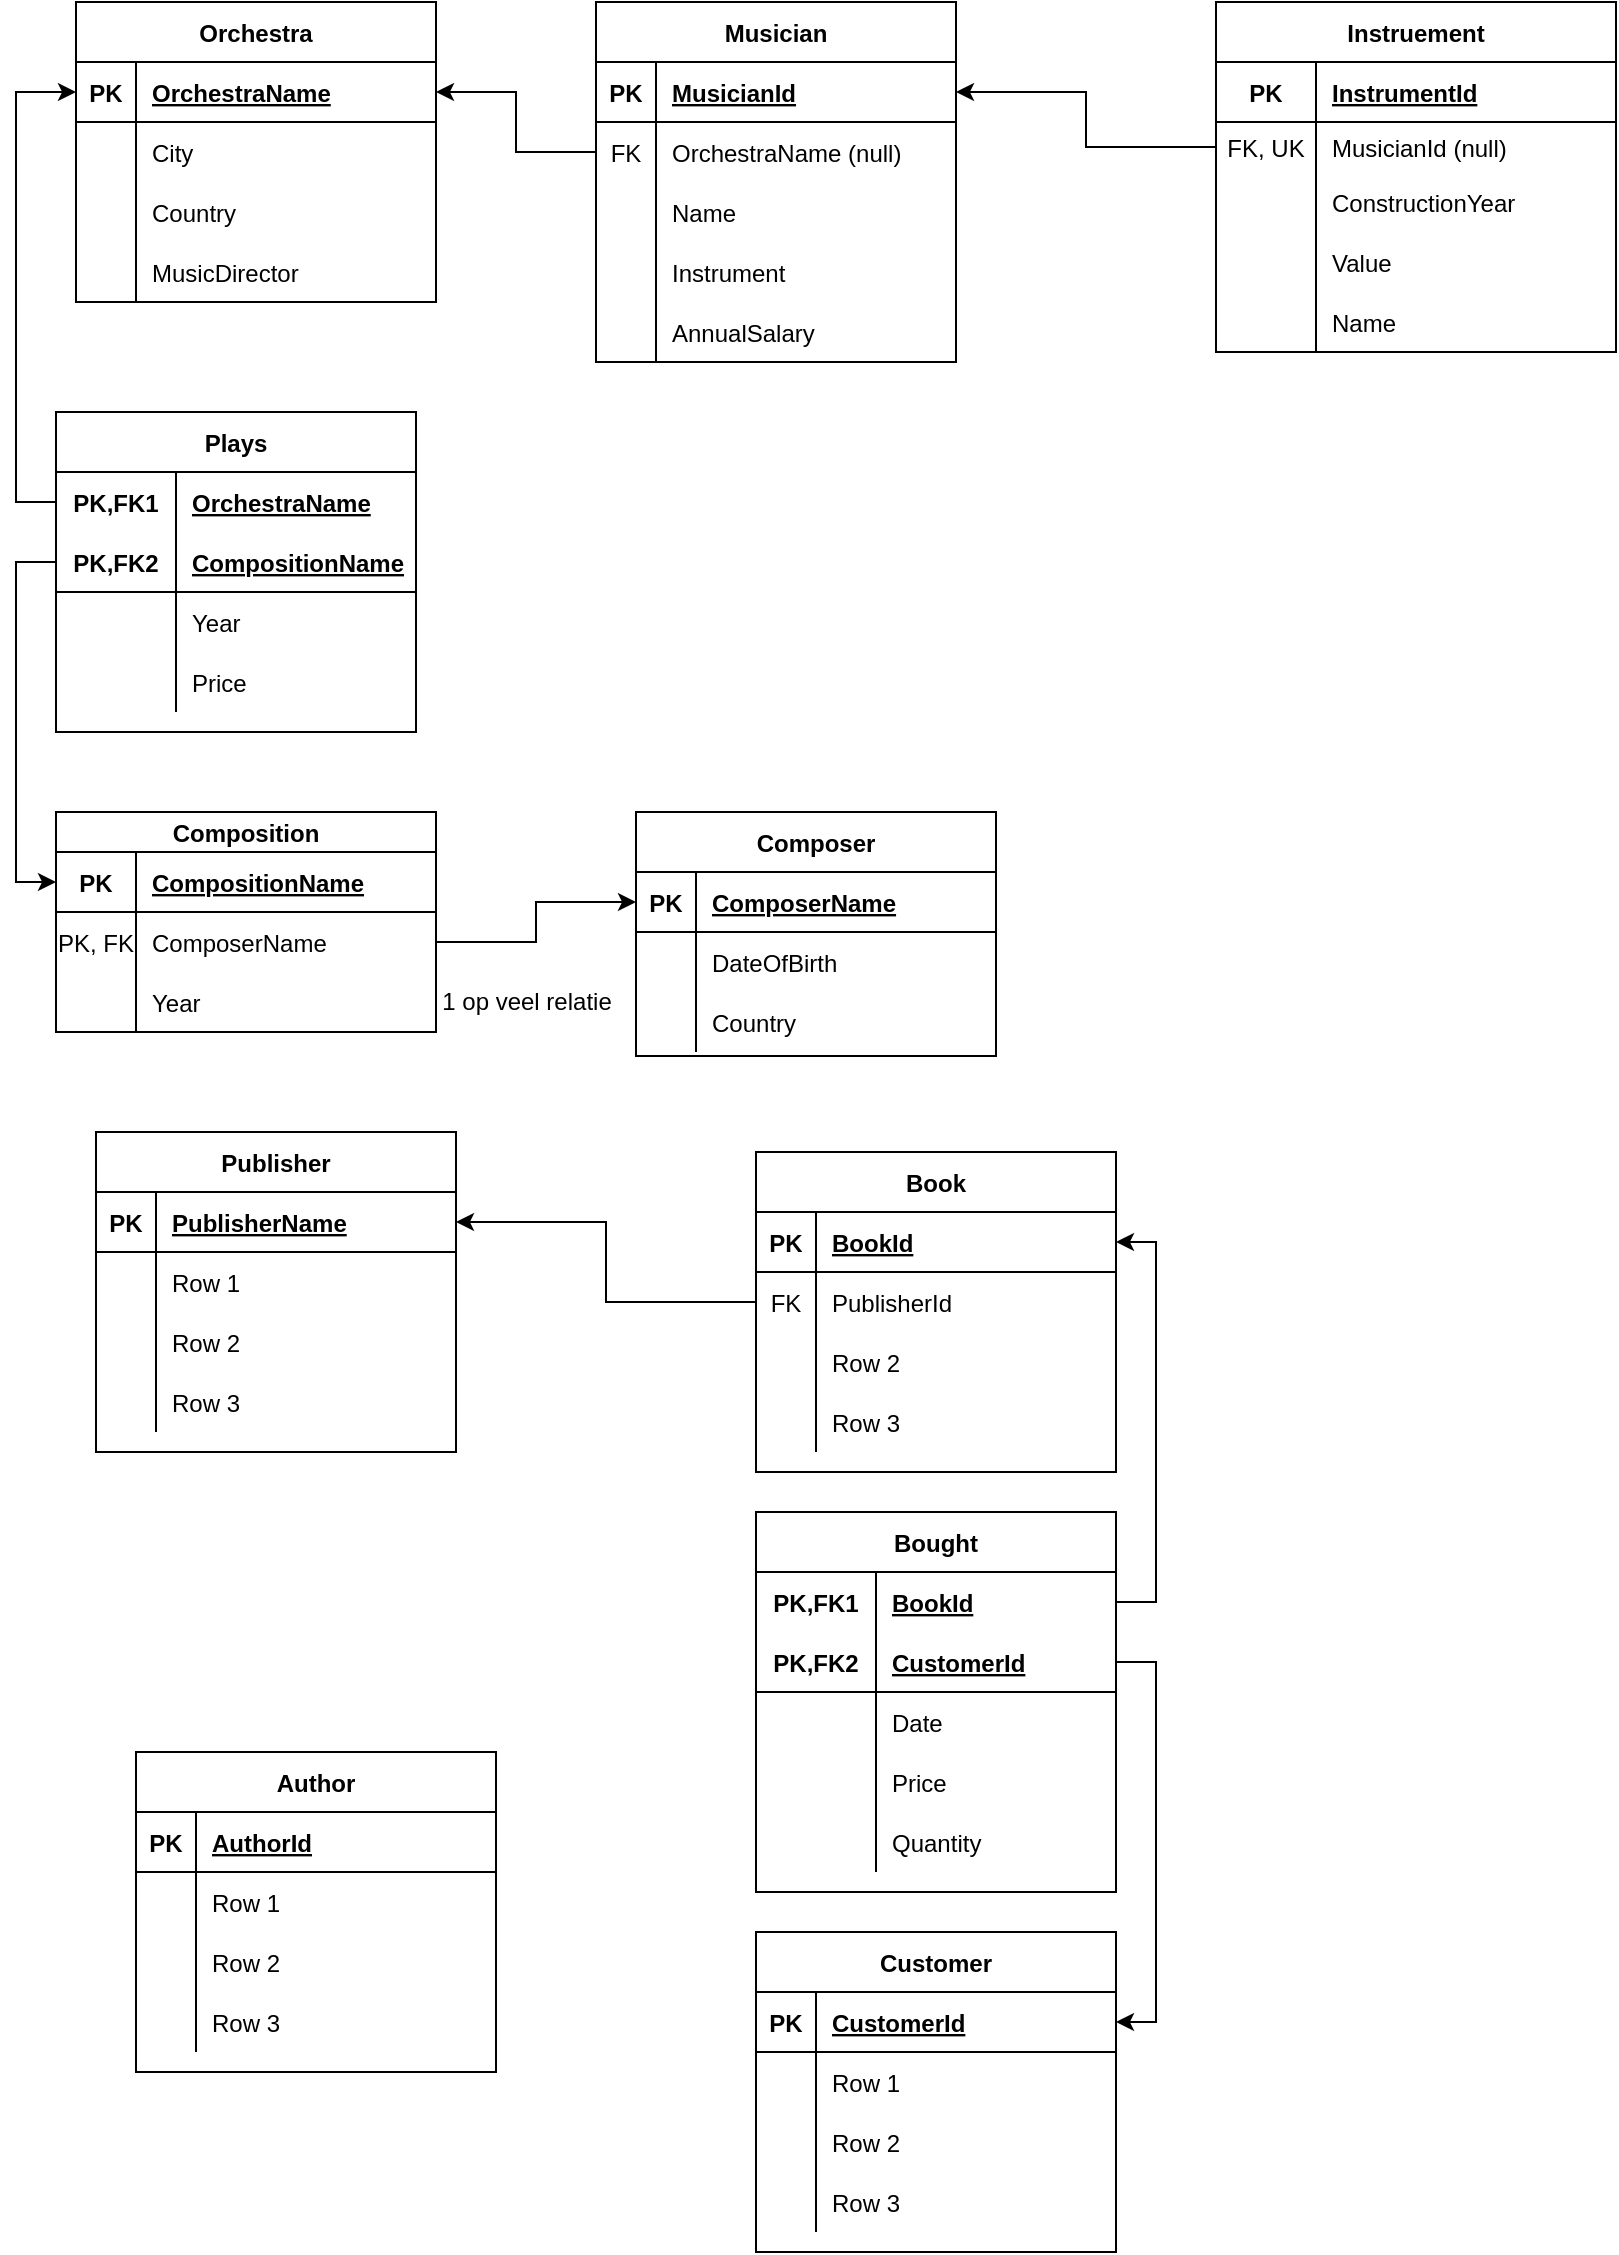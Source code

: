 <mxfile version="20.2.3" type="device"><diagram id="hC_lebH7gEXtdo_lvdwh" name="Page-1"><mxGraphModel dx="867" dy="893" grid="1" gridSize="10" guides="1" tooltips="1" connect="1" arrows="1" fold="1" page="1" pageScale="1" pageWidth="827" pageHeight="1169" background="none" math="0" shadow="0"><root><mxCell id="0"/><mxCell id="1" parent="0"/><mxCell id="EIYmD-vpChbP7nXb-Z_x-1" value="Musician" style="shape=table;startSize=30;container=1;collapsible=1;childLayout=tableLayout;fixedRows=1;rowLines=0;fontStyle=1;align=center;resizeLast=1;" vertex="1" parent="1"><mxGeometry x="440" y="145" width="180" height="180" as="geometry"/></mxCell><mxCell id="EIYmD-vpChbP7nXb-Z_x-2" value="" style="shape=tableRow;horizontal=0;startSize=0;swimlaneHead=0;swimlaneBody=0;fillColor=none;collapsible=0;dropTarget=0;points=[[0,0.5],[1,0.5]];portConstraint=eastwest;top=0;left=0;right=0;bottom=1;" vertex="1" parent="EIYmD-vpChbP7nXb-Z_x-1"><mxGeometry y="30" width="180" height="30" as="geometry"/></mxCell><mxCell id="EIYmD-vpChbP7nXb-Z_x-3" value="PK" style="shape=partialRectangle;connectable=0;fillColor=none;top=0;left=0;bottom=0;right=0;fontStyle=1;overflow=hidden;" vertex="1" parent="EIYmD-vpChbP7nXb-Z_x-2"><mxGeometry width="30" height="30" as="geometry"><mxRectangle width="30" height="30" as="alternateBounds"/></mxGeometry></mxCell><mxCell id="EIYmD-vpChbP7nXb-Z_x-4" value="MusicianId" style="shape=partialRectangle;connectable=0;fillColor=none;top=0;left=0;bottom=0;right=0;align=left;spacingLeft=6;fontStyle=5;overflow=hidden;" vertex="1" parent="EIYmD-vpChbP7nXb-Z_x-2"><mxGeometry x="30" width="150" height="30" as="geometry"><mxRectangle width="150" height="30" as="alternateBounds"/></mxGeometry></mxCell><mxCell id="EIYmD-vpChbP7nXb-Z_x-79" style="shape=tableRow;horizontal=0;startSize=0;swimlaneHead=0;swimlaneBody=0;fillColor=none;collapsible=0;dropTarget=0;points=[[0,0.5],[1,0.5]];portConstraint=eastwest;top=0;left=0;right=0;bottom=0;" vertex="1" parent="EIYmD-vpChbP7nXb-Z_x-1"><mxGeometry y="60" width="180" height="30" as="geometry"/></mxCell><mxCell id="EIYmD-vpChbP7nXb-Z_x-80" value="FK" style="shape=partialRectangle;connectable=0;fillColor=none;top=0;left=0;bottom=0;right=0;editable=1;overflow=hidden;" vertex="1" parent="EIYmD-vpChbP7nXb-Z_x-79"><mxGeometry width="30" height="30" as="geometry"><mxRectangle width="30" height="30" as="alternateBounds"/></mxGeometry></mxCell><mxCell id="EIYmD-vpChbP7nXb-Z_x-81" value="OrchestraName (null)" style="shape=partialRectangle;connectable=0;fillColor=none;top=0;left=0;bottom=0;right=0;align=left;spacingLeft=6;overflow=hidden;" vertex="1" parent="EIYmD-vpChbP7nXb-Z_x-79"><mxGeometry x="30" width="150" height="30" as="geometry"><mxRectangle width="150" height="30" as="alternateBounds"/></mxGeometry></mxCell><mxCell id="EIYmD-vpChbP7nXb-Z_x-5" value="" style="shape=tableRow;horizontal=0;startSize=0;swimlaneHead=0;swimlaneBody=0;fillColor=none;collapsible=0;dropTarget=0;points=[[0,0.5],[1,0.5]];portConstraint=eastwest;top=0;left=0;right=0;bottom=0;" vertex="1" parent="EIYmD-vpChbP7nXb-Z_x-1"><mxGeometry y="90" width="180" height="30" as="geometry"/></mxCell><mxCell id="EIYmD-vpChbP7nXb-Z_x-6" value="" style="shape=partialRectangle;connectable=0;fillColor=none;top=0;left=0;bottom=0;right=0;editable=1;overflow=hidden;" vertex="1" parent="EIYmD-vpChbP7nXb-Z_x-5"><mxGeometry width="30" height="30" as="geometry"><mxRectangle width="30" height="30" as="alternateBounds"/></mxGeometry></mxCell><mxCell id="EIYmD-vpChbP7nXb-Z_x-7" value="Name" style="shape=partialRectangle;connectable=0;fillColor=none;top=0;left=0;bottom=0;right=0;align=left;spacingLeft=6;overflow=hidden;" vertex="1" parent="EIYmD-vpChbP7nXb-Z_x-5"><mxGeometry x="30" width="150" height="30" as="geometry"><mxRectangle width="150" height="30" as="alternateBounds"/></mxGeometry></mxCell><mxCell id="EIYmD-vpChbP7nXb-Z_x-8" value="" style="shape=tableRow;horizontal=0;startSize=0;swimlaneHead=0;swimlaneBody=0;fillColor=none;collapsible=0;dropTarget=0;points=[[0,0.5],[1,0.5]];portConstraint=eastwest;top=0;left=0;right=0;bottom=0;" vertex="1" parent="EIYmD-vpChbP7nXb-Z_x-1"><mxGeometry y="120" width="180" height="30" as="geometry"/></mxCell><mxCell id="EIYmD-vpChbP7nXb-Z_x-9" value="" style="shape=partialRectangle;connectable=0;fillColor=none;top=0;left=0;bottom=0;right=0;editable=1;overflow=hidden;" vertex="1" parent="EIYmD-vpChbP7nXb-Z_x-8"><mxGeometry width="30" height="30" as="geometry"><mxRectangle width="30" height="30" as="alternateBounds"/></mxGeometry></mxCell><mxCell id="EIYmD-vpChbP7nXb-Z_x-10" value="Instrument" style="shape=partialRectangle;connectable=0;fillColor=none;top=0;left=0;bottom=0;right=0;align=left;spacingLeft=6;overflow=hidden;" vertex="1" parent="EIYmD-vpChbP7nXb-Z_x-8"><mxGeometry x="30" width="150" height="30" as="geometry"><mxRectangle width="150" height="30" as="alternateBounds"/></mxGeometry></mxCell><mxCell id="EIYmD-vpChbP7nXb-Z_x-11" value="" style="shape=tableRow;horizontal=0;startSize=0;swimlaneHead=0;swimlaneBody=0;fillColor=none;collapsible=0;dropTarget=0;points=[[0,0.5],[1,0.5]];portConstraint=eastwest;top=0;left=0;right=0;bottom=0;" vertex="1" parent="EIYmD-vpChbP7nXb-Z_x-1"><mxGeometry y="150" width="180" height="30" as="geometry"/></mxCell><mxCell id="EIYmD-vpChbP7nXb-Z_x-12" value="" style="shape=partialRectangle;connectable=0;fillColor=none;top=0;left=0;bottom=0;right=0;editable=1;overflow=hidden;" vertex="1" parent="EIYmD-vpChbP7nXb-Z_x-11"><mxGeometry width="30" height="30" as="geometry"><mxRectangle width="30" height="30" as="alternateBounds"/></mxGeometry></mxCell><mxCell id="EIYmD-vpChbP7nXb-Z_x-13" value="AnnualSalary" style="shape=partialRectangle;connectable=0;fillColor=none;top=0;left=0;bottom=0;right=0;align=left;spacingLeft=6;overflow=hidden;" vertex="1" parent="EIYmD-vpChbP7nXb-Z_x-11"><mxGeometry x="30" width="150" height="30" as="geometry"><mxRectangle width="150" height="30" as="alternateBounds"/></mxGeometry></mxCell><mxCell id="EIYmD-vpChbP7nXb-Z_x-27" value="Orchestra" style="shape=table;startSize=30;container=1;collapsible=1;childLayout=tableLayout;fixedRows=1;rowLines=0;fontStyle=1;align=center;resizeLast=1;" vertex="1" parent="1"><mxGeometry x="180" y="145" width="180" height="150" as="geometry"/></mxCell><mxCell id="EIYmD-vpChbP7nXb-Z_x-28" value="" style="shape=tableRow;horizontal=0;startSize=0;swimlaneHead=0;swimlaneBody=0;fillColor=none;collapsible=0;dropTarget=0;points=[[0,0.5],[1,0.5]];portConstraint=eastwest;top=0;left=0;right=0;bottom=1;" vertex="1" parent="EIYmD-vpChbP7nXb-Z_x-27"><mxGeometry y="30" width="180" height="30" as="geometry"/></mxCell><mxCell id="EIYmD-vpChbP7nXb-Z_x-29" value="PK" style="shape=partialRectangle;connectable=0;fillColor=none;top=0;left=0;bottom=0;right=0;fontStyle=1;overflow=hidden;" vertex="1" parent="EIYmD-vpChbP7nXb-Z_x-28"><mxGeometry width="30" height="30" as="geometry"><mxRectangle width="30" height="30" as="alternateBounds"/></mxGeometry></mxCell><mxCell id="EIYmD-vpChbP7nXb-Z_x-30" value="OrchestraName" style="shape=partialRectangle;connectable=0;fillColor=none;top=0;left=0;bottom=0;right=0;align=left;spacingLeft=6;fontStyle=5;overflow=hidden;" vertex="1" parent="EIYmD-vpChbP7nXb-Z_x-28"><mxGeometry x="30" width="150" height="30" as="geometry"><mxRectangle width="150" height="30" as="alternateBounds"/></mxGeometry></mxCell><mxCell id="EIYmD-vpChbP7nXb-Z_x-31" value="" style="shape=tableRow;horizontal=0;startSize=0;swimlaneHead=0;swimlaneBody=0;fillColor=none;collapsible=0;dropTarget=0;points=[[0,0.5],[1,0.5]];portConstraint=eastwest;top=0;left=0;right=0;bottom=0;" vertex="1" parent="EIYmD-vpChbP7nXb-Z_x-27"><mxGeometry y="60" width="180" height="30" as="geometry"/></mxCell><mxCell id="EIYmD-vpChbP7nXb-Z_x-32" value="" style="shape=partialRectangle;connectable=0;fillColor=none;top=0;left=0;bottom=0;right=0;editable=1;overflow=hidden;" vertex="1" parent="EIYmD-vpChbP7nXb-Z_x-31"><mxGeometry width="30" height="30" as="geometry"><mxRectangle width="30" height="30" as="alternateBounds"/></mxGeometry></mxCell><mxCell id="EIYmD-vpChbP7nXb-Z_x-33" value="City" style="shape=partialRectangle;connectable=0;fillColor=none;top=0;left=0;bottom=0;right=0;align=left;spacingLeft=6;overflow=hidden;" vertex="1" parent="EIYmD-vpChbP7nXb-Z_x-31"><mxGeometry x="30" width="150" height="30" as="geometry"><mxRectangle width="150" height="30" as="alternateBounds"/></mxGeometry></mxCell><mxCell id="EIYmD-vpChbP7nXb-Z_x-34" value="" style="shape=tableRow;horizontal=0;startSize=0;swimlaneHead=0;swimlaneBody=0;fillColor=none;collapsible=0;dropTarget=0;points=[[0,0.5],[1,0.5]];portConstraint=eastwest;top=0;left=0;right=0;bottom=0;" vertex="1" parent="EIYmD-vpChbP7nXb-Z_x-27"><mxGeometry y="90" width="180" height="30" as="geometry"/></mxCell><mxCell id="EIYmD-vpChbP7nXb-Z_x-35" value="" style="shape=partialRectangle;connectable=0;fillColor=none;top=0;left=0;bottom=0;right=0;editable=1;overflow=hidden;" vertex="1" parent="EIYmD-vpChbP7nXb-Z_x-34"><mxGeometry width="30" height="30" as="geometry"><mxRectangle width="30" height="30" as="alternateBounds"/></mxGeometry></mxCell><mxCell id="EIYmD-vpChbP7nXb-Z_x-36" value="Country" style="shape=partialRectangle;connectable=0;fillColor=none;top=0;left=0;bottom=0;right=0;align=left;spacingLeft=6;overflow=hidden;" vertex="1" parent="EIYmD-vpChbP7nXb-Z_x-34"><mxGeometry x="30" width="150" height="30" as="geometry"><mxRectangle width="150" height="30" as="alternateBounds"/></mxGeometry></mxCell><mxCell id="EIYmD-vpChbP7nXb-Z_x-37" value="" style="shape=tableRow;horizontal=0;startSize=0;swimlaneHead=0;swimlaneBody=0;fillColor=none;collapsible=0;dropTarget=0;points=[[0,0.5],[1,0.5]];portConstraint=eastwest;top=0;left=0;right=0;bottom=0;" vertex="1" parent="EIYmD-vpChbP7nXb-Z_x-27"><mxGeometry y="120" width="180" height="30" as="geometry"/></mxCell><mxCell id="EIYmD-vpChbP7nXb-Z_x-38" value="" style="shape=partialRectangle;connectable=0;fillColor=none;top=0;left=0;bottom=0;right=0;editable=1;overflow=hidden;" vertex="1" parent="EIYmD-vpChbP7nXb-Z_x-37"><mxGeometry width="30" height="30" as="geometry"><mxRectangle width="30" height="30" as="alternateBounds"/></mxGeometry></mxCell><mxCell id="EIYmD-vpChbP7nXb-Z_x-39" value="MusicDirector" style="shape=partialRectangle;connectable=0;fillColor=none;top=0;left=0;bottom=0;right=0;align=left;spacingLeft=6;overflow=hidden;" vertex="1" parent="EIYmD-vpChbP7nXb-Z_x-37"><mxGeometry x="30" width="150" height="30" as="geometry"><mxRectangle width="150" height="30" as="alternateBounds"/></mxGeometry></mxCell><mxCell id="EIYmD-vpChbP7nXb-Z_x-82" style="edgeStyle=orthogonalEdgeStyle;rounded=0;orthogonalLoop=1;jettySize=auto;html=1;" edge="1" parent="1" source="EIYmD-vpChbP7nXb-Z_x-79" target="EIYmD-vpChbP7nXb-Z_x-28"><mxGeometry relative="1" as="geometry"/></mxCell><mxCell id="EIYmD-vpChbP7nXb-Z_x-83" value="Composition" style="shape=table;startSize=20;container=1;collapsible=1;childLayout=tableLayout;fixedRows=1;rowLines=0;fontStyle=1;align=center;resizeLast=1;" vertex="1" parent="1"><mxGeometry x="170" y="550" width="190" height="110" as="geometry"/></mxCell><mxCell id="EIYmD-vpChbP7nXb-Z_x-84" value="" style="shape=tableRow;horizontal=0;startSize=0;swimlaneHead=0;swimlaneBody=0;fillColor=none;collapsible=0;dropTarget=0;points=[[0,0.5],[1,0.5]];portConstraint=eastwest;top=0;left=0;right=0;bottom=1;" vertex="1" parent="EIYmD-vpChbP7nXb-Z_x-83"><mxGeometry y="20" width="190" height="30" as="geometry"/></mxCell><mxCell id="EIYmD-vpChbP7nXb-Z_x-85" value="PK" style="shape=partialRectangle;connectable=0;fillColor=none;top=0;left=0;bottom=0;right=0;fontStyle=1;overflow=hidden;" vertex="1" parent="EIYmD-vpChbP7nXb-Z_x-84"><mxGeometry width="40" height="30" as="geometry"><mxRectangle width="40" height="30" as="alternateBounds"/></mxGeometry></mxCell><mxCell id="EIYmD-vpChbP7nXb-Z_x-86" value="CompositionName" style="shape=partialRectangle;connectable=0;fillColor=none;top=0;left=0;bottom=0;right=0;align=left;spacingLeft=6;fontStyle=5;overflow=hidden;" vertex="1" parent="EIYmD-vpChbP7nXb-Z_x-84"><mxGeometry x="40" width="150" height="30" as="geometry"><mxRectangle width="150" height="30" as="alternateBounds"/></mxGeometry></mxCell><mxCell id="EIYmD-vpChbP7nXb-Z_x-116" style="shape=tableRow;horizontal=0;startSize=0;swimlaneHead=0;swimlaneBody=0;fillColor=none;collapsible=0;dropTarget=0;points=[[0,0.5],[1,0.5]];portConstraint=eastwest;top=0;left=0;right=0;bottom=0;" vertex="1" parent="EIYmD-vpChbP7nXb-Z_x-83"><mxGeometry y="50" width="190" height="30" as="geometry"/></mxCell><mxCell id="EIYmD-vpChbP7nXb-Z_x-117" value="PK, FK" style="shape=partialRectangle;connectable=0;fillColor=none;top=0;left=0;bottom=0;right=0;editable=1;overflow=hidden;" vertex="1" parent="EIYmD-vpChbP7nXb-Z_x-116"><mxGeometry width="40" height="30" as="geometry"><mxRectangle width="40" height="30" as="alternateBounds"/></mxGeometry></mxCell><mxCell id="EIYmD-vpChbP7nXb-Z_x-118" value="ComposerName" style="shape=partialRectangle;connectable=0;fillColor=none;top=0;left=0;bottom=0;right=0;align=left;spacingLeft=6;overflow=hidden;" vertex="1" parent="EIYmD-vpChbP7nXb-Z_x-116"><mxGeometry x="40" width="150" height="30" as="geometry"><mxRectangle width="150" height="30" as="alternateBounds"/></mxGeometry></mxCell><mxCell id="EIYmD-vpChbP7nXb-Z_x-87" value="" style="shape=tableRow;horizontal=0;startSize=0;swimlaneHead=0;swimlaneBody=0;fillColor=none;collapsible=0;dropTarget=0;points=[[0,0.5],[1,0.5]];portConstraint=eastwest;top=0;left=0;right=0;bottom=0;" vertex="1" parent="EIYmD-vpChbP7nXb-Z_x-83"><mxGeometry y="80" width="190" height="30" as="geometry"/></mxCell><mxCell id="EIYmD-vpChbP7nXb-Z_x-88" value="" style="shape=partialRectangle;connectable=0;fillColor=none;top=0;left=0;bottom=0;right=0;editable=1;overflow=hidden;" vertex="1" parent="EIYmD-vpChbP7nXb-Z_x-87"><mxGeometry width="40" height="30" as="geometry"><mxRectangle width="40" height="30" as="alternateBounds"/></mxGeometry></mxCell><mxCell id="EIYmD-vpChbP7nXb-Z_x-89" value="Year" style="shape=partialRectangle;connectable=0;fillColor=none;top=0;left=0;bottom=0;right=0;align=left;spacingLeft=6;overflow=hidden;" vertex="1" parent="EIYmD-vpChbP7nXb-Z_x-87"><mxGeometry x="40" width="150" height="30" as="geometry"><mxRectangle width="150" height="30" as="alternateBounds"/></mxGeometry></mxCell><mxCell id="EIYmD-vpChbP7nXb-Z_x-99" value="Composer" style="shape=table;startSize=30;container=1;collapsible=1;childLayout=tableLayout;fixedRows=1;rowLines=0;fontStyle=1;align=center;resizeLast=1;" vertex="1" parent="1"><mxGeometry x="460" y="550" width="180" height="122" as="geometry"/></mxCell><mxCell id="EIYmD-vpChbP7nXb-Z_x-100" value="" style="shape=tableRow;horizontal=0;startSize=0;swimlaneHead=0;swimlaneBody=0;fillColor=none;collapsible=0;dropTarget=0;points=[[0,0.5],[1,0.5]];portConstraint=eastwest;top=0;left=0;right=0;bottom=1;" vertex="1" parent="EIYmD-vpChbP7nXb-Z_x-99"><mxGeometry y="30" width="180" height="30" as="geometry"/></mxCell><mxCell id="EIYmD-vpChbP7nXb-Z_x-101" value="PK" style="shape=partialRectangle;connectable=0;fillColor=none;top=0;left=0;bottom=0;right=0;fontStyle=1;overflow=hidden;" vertex="1" parent="EIYmD-vpChbP7nXb-Z_x-100"><mxGeometry width="30" height="30" as="geometry"><mxRectangle width="30" height="30" as="alternateBounds"/></mxGeometry></mxCell><mxCell id="EIYmD-vpChbP7nXb-Z_x-102" value="ComposerName" style="shape=partialRectangle;connectable=0;fillColor=none;top=0;left=0;bottom=0;right=0;align=left;spacingLeft=6;fontStyle=5;overflow=hidden;" vertex="1" parent="EIYmD-vpChbP7nXb-Z_x-100"><mxGeometry x="30" width="150" height="30" as="geometry"><mxRectangle width="150" height="30" as="alternateBounds"/></mxGeometry></mxCell><mxCell id="EIYmD-vpChbP7nXb-Z_x-106" value="" style="shape=tableRow;horizontal=0;startSize=0;swimlaneHead=0;swimlaneBody=0;fillColor=none;collapsible=0;dropTarget=0;points=[[0,0.5],[1,0.5]];portConstraint=eastwest;top=0;left=0;right=0;bottom=0;" vertex="1" parent="EIYmD-vpChbP7nXb-Z_x-99"><mxGeometry y="60" width="180" height="30" as="geometry"/></mxCell><mxCell id="EIYmD-vpChbP7nXb-Z_x-107" value="" style="shape=partialRectangle;connectable=0;fillColor=none;top=0;left=0;bottom=0;right=0;editable=1;overflow=hidden;" vertex="1" parent="EIYmD-vpChbP7nXb-Z_x-106"><mxGeometry width="30" height="30" as="geometry"><mxRectangle width="30" height="30" as="alternateBounds"/></mxGeometry></mxCell><mxCell id="EIYmD-vpChbP7nXb-Z_x-108" value="DateOfBirth" style="shape=partialRectangle;connectable=0;fillColor=none;top=0;left=0;bottom=0;right=0;align=left;spacingLeft=6;overflow=hidden;" vertex="1" parent="EIYmD-vpChbP7nXb-Z_x-106"><mxGeometry x="30" width="150" height="30" as="geometry"><mxRectangle width="150" height="30" as="alternateBounds"/></mxGeometry></mxCell><mxCell id="EIYmD-vpChbP7nXb-Z_x-103" value="" style="shape=tableRow;horizontal=0;startSize=0;swimlaneHead=0;swimlaneBody=0;fillColor=none;collapsible=0;dropTarget=0;points=[[0,0.5],[1,0.5]];portConstraint=eastwest;top=0;left=0;right=0;bottom=0;" vertex="1" parent="EIYmD-vpChbP7nXb-Z_x-99"><mxGeometry y="90" width="180" height="30" as="geometry"/></mxCell><mxCell id="EIYmD-vpChbP7nXb-Z_x-104" value="" style="shape=partialRectangle;connectable=0;fillColor=none;top=0;left=0;bottom=0;right=0;editable=1;overflow=hidden;" vertex="1" parent="EIYmD-vpChbP7nXb-Z_x-103"><mxGeometry width="30" height="30" as="geometry"><mxRectangle width="30" height="30" as="alternateBounds"/></mxGeometry></mxCell><mxCell id="EIYmD-vpChbP7nXb-Z_x-105" value="Country" style="shape=partialRectangle;connectable=0;fillColor=none;top=0;left=0;bottom=0;right=0;align=left;spacingLeft=6;overflow=hidden;" vertex="1" parent="EIYmD-vpChbP7nXb-Z_x-103"><mxGeometry x="30" width="150" height="30" as="geometry"><mxRectangle width="150" height="30" as="alternateBounds"/></mxGeometry></mxCell><mxCell id="EIYmD-vpChbP7nXb-Z_x-119" style="edgeStyle=orthogonalEdgeStyle;rounded=0;orthogonalLoop=1;jettySize=auto;html=1;entryX=0;entryY=0.5;entryDx=0;entryDy=0;" edge="1" parent="1" source="EIYmD-vpChbP7nXb-Z_x-116" target="EIYmD-vpChbP7nXb-Z_x-100"><mxGeometry relative="1" as="geometry"/></mxCell><mxCell id="EIYmD-vpChbP7nXb-Z_x-120" value="1 op veel relatie" style="text;html=1;align=center;verticalAlign=middle;resizable=0;points=[];autosize=1;strokeColor=none;fillColor=none;" vertex="1" parent="1"><mxGeometry x="350" y="630" width="110" height="30" as="geometry"/></mxCell><mxCell id="EIYmD-vpChbP7nXb-Z_x-121" value="Publisher" style="shape=table;startSize=30;container=1;collapsible=1;childLayout=tableLayout;fixedRows=1;rowLines=0;fontStyle=1;align=center;resizeLast=1;" vertex="1" parent="1"><mxGeometry x="190" y="710" width="180" height="160" as="geometry"/></mxCell><mxCell id="EIYmD-vpChbP7nXb-Z_x-122" value="" style="shape=tableRow;horizontal=0;startSize=0;swimlaneHead=0;swimlaneBody=0;fillColor=none;collapsible=0;dropTarget=0;points=[[0,0.5],[1,0.5]];portConstraint=eastwest;top=0;left=0;right=0;bottom=1;" vertex="1" parent="EIYmD-vpChbP7nXb-Z_x-121"><mxGeometry y="30" width="180" height="30" as="geometry"/></mxCell><mxCell id="EIYmD-vpChbP7nXb-Z_x-123" value="PK" style="shape=partialRectangle;connectable=0;fillColor=none;top=0;left=0;bottom=0;right=0;fontStyle=1;overflow=hidden;" vertex="1" parent="EIYmD-vpChbP7nXb-Z_x-122"><mxGeometry width="30" height="30" as="geometry"><mxRectangle width="30" height="30" as="alternateBounds"/></mxGeometry></mxCell><mxCell id="EIYmD-vpChbP7nXb-Z_x-124" value="PublisherName" style="shape=partialRectangle;connectable=0;fillColor=none;top=0;left=0;bottom=0;right=0;align=left;spacingLeft=6;fontStyle=5;overflow=hidden;" vertex="1" parent="EIYmD-vpChbP7nXb-Z_x-122"><mxGeometry x="30" width="150" height="30" as="geometry"><mxRectangle width="150" height="30" as="alternateBounds"/></mxGeometry></mxCell><mxCell id="EIYmD-vpChbP7nXb-Z_x-125" value="" style="shape=tableRow;horizontal=0;startSize=0;swimlaneHead=0;swimlaneBody=0;fillColor=none;collapsible=0;dropTarget=0;points=[[0,0.5],[1,0.5]];portConstraint=eastwest;top=0;left=0;right=0;bottom=0;" vertex="1" parent="EIYmD-vpChbP7nXb-Z_x-121"><mxGeometry y="60" width="180" height="30" as="geometry"/></mxCell><mxCell id="EIYmD-vpChbP7nXb-Z_x-126" value="" style="shape=partialRectangle;connectable=0;fillColor=none;top=0;left=0;bottom=0;right=0;editable=1;overflow=hidden;" vertex="1" parent="EIYmD-vpChbP7nXb-Z_x-125"><mxGeometry width="30" height="30" as="geometry"><mxRectangle width="30" height="30" as="alternateBounds"/></mxGeometry></mxCell><mxCell id="EIYmD-vpChbP7nXb-Z_x-127" value="Row 1" style="shape=partialRectangle;connectable=0;fillColor=none;top=0;left=0;bottom=0;right=0;align=left;spacingLeft=6;overflow=hidden;" vertex="1" parent="EIYmD-vpChbP7nXb-Z_x-125"><mxGeometry x="30" width="150" height="30" as="geometry"><mxRectangle width="150" height="30" as="alternateBounds"/></mxGeometry></mxCell><mxCell id="EIYmD-vpChbP7nXb-Z_x-128" value="" style="shape=tableRow;horizontal=0;startSize=0;swimlaneHead=0;swimlaneBody=0;fillColor=none;collapsible=0;dropTarget=0;points=[[0,0.5],[1,0.5]];portConstraint=eastwest;top=0;left=0;right=0;bottom=0;" vertex="1" parent="EIYmD-vpChbP7nXb-Z_x-121"><mxGeometry y="90" width="180" height="30" as="geometry"/></mxCell><mxCell id="EIYmD-vpChbP7nXb-Z_x-129" value="" style="shape=partialRectangle;connectable=0;fillColor=none;top=0;left=0;bottom=0;right=0;editable=1;overflow=hidden;" vertex="1" parent="EIYmD-vpChbP7nXb-Z_x-128"><mxGeometry width="30" height="30" as="geometry"><mxRectangle width="30" height="30" as="alternateBounds"/></mxGeometry></mxCell><mxCell id="EIYmD-vpChbP7nXb-Z_x-130" value="Row 2" style="shape=partialRectangle;connectable=0;fillColor=none;top=0;left=0;bottom=0;right=0;align=left;spacingLeft=6;overflow=hidden;" vertex="1" parent="EIYmD-vpChbP7nXb-Z_x-128"><mxGeometry x="30" width="150" height="30" as="geometry"><mxRectangle width="150" height="30" as="alternateBounds"/></mxGeometry></mxCell><mxCell id="EIYmD-vpChbP7nXb-Z_x-131" value="" style="shape=tableRow;horizontal=0;startSize=0;swimlaneHead=0;swimlaneBody=0;fillColor=none;collapsible=0;dropTarget=0;points=[[0,0.5],[1,0.5]];portConstraint=eastwest;top=0;left=0;right=0;bottom=0;" vertex="1" parent="EIYmD-vpChbP7nXb-Z_x-121"><mxGeometry y="120" width="180" height="30" as="geometry"/></mxCell><mxCell id="EIYmD-vpChbP7nXb-Z_x-132" value="" style="shape=partialRectangle;connectable=0;fillColor=none;top=0;left=0;bottom=0;right=0;editable=1;overflow=hidden;" vertex="1" parent="EIYmD-vpChbP7nXb-Z_x-131"><mxGeometry width="30" height="30" as="geometry"><mxRectangle width="30" height="30" as="alternateBounds"/></mxGeometry></mxCell><mxCell id="EIYmD-vpChbP7nXb-Z_x-133" value="Row 3" style="shape=partialRectangle;connectable=0;fillColor=none;top=0;left=0;bottom=0;right=0;align=left;spacingLeft=6;overflow=hidden;" vertex="1" parent="EIYmD-vpChbP7nXb-Z_x-131"><mxGeometry x="30" width="150" height="30" as="geometry"><mxRectangle width="150" height="30" as="alternateBounds"/></mxGeometry></mxCell><mxCell id="EIYmD-vpChbP7nXb-Z_x-134" value="Book" style="shape=table;startSize=30;container=1;collapsible=1;childLayout=tableLayout;fixedRows=1;rowLines=0;fontStyle=1;align=center;resizeLast=1;" vertex="1" parent="1"><mxGeometry x="520" y="720" width="180" height="160" as="geometry"/></mxCell><mxCell id="EIYmD-vpChbP7nXb-Z_x-135" value="" style="shape=tableRow;horizontal=0;startSize=0;swimlaneHead=0;swimlaneBody=0;fillColor=none;collapsible=0;dropTarget=0;points=[[0,0.5],[1,0.5]];portConstraint=eastwest;top=0;left=0;right=0;bottom=1;" vertex="1" parent="EIYmD-vpChbP7nXb-Z_x-134"><mxGeometry y="30" width="180" height="30" as="geometry"/></mxCell><mxCell id="EIYmD-vpChbP7nXb-Z_x-136" value="PK" style="shape=partialRectangle;connectable=0;fillColor=none;top=0;left=0;bottom=0;right=0;fontStyle=1;overflow=hidden;" vertex="1" parent="EIYmD-vpChbP7nXb-Z_x-135"><mxGeometry width="30" height="30" as="geometry"><mxRectangle width="30" height="30" as="alternateBounds"/></mxGeometry></mxCell><mxCell id="EIYmD-vpChbP7nXb-Z_x-137" value="BookId" style="shape=partialRectangle;connectable=0;fillColor=none;top=0;left=0;bottom=0;right=0;align=left;spacingLeft=6;fontStyle=5;overflow=hidden;" vertex="1" parent="EIYmD-vpChbP7nXb-Z_x-135"><mxGeometry x="30" width="150" height="30" as="geometry"><mxRectangle width="150" height="30" as="alternateBounds"/></mxGeometry></mxCell><mxCell id="EIYmD-vpChbP7nXb-Z_x-138" value="" style="shape=tableRow;horizontal=0;startSize=0;swimlaneHead=0;swimlaneBody=0;fillColor=none;collapsible=0;dropTarget=0;points=[[0,0.5],[1,0.5]];portConstraint=eastwest;top=0;left=0;right=0;bottom=0;" vertex="1" parent="EIYmD-vpChbP7nXb-Z_x-134"><mxGeometry y="60" width="180" height="30" as="geometry"/></mxCell><mxCell id="EIYmD-vpChbP7nXb-Z_x-139" value="FK" style="shape=partialRectangle;connectable=0;fillColor=none;top=0;left=0;bottom=0;right=0;editable=1;overflow=hidden;" vertex="1" parent="EIYmD-vpChbP7nXb-Z_x-138"><mxGeometry width="30" height="30" as="geometry"><mxRectangle width="30" height="30" as="alternateBounds"/></mxGeometry></mxCell><mxCell id="EIYmD-vpChbP7nXb-Z_x-140" value="PublisherId" style="shape=partialRectangle;connectable=0;fillColor=none;top=0;left=0;bottom=0;right=0;align=left;spacingLeft=6;overflow=hidden;" vertex="1" parent="EIYmD-vpChbP7nXb-Z_x-138"><mxGeometry x="30" width="150" height="30" as="geometry"><mxRectangle width="150" height="30" as="alternateBounds"/></mxGeometry></mxCell><mxCell id="EIYmD-vpChbP7nXb-Z_x-141" value="" style="shape=tableRow;horizontal=0;startSize=0;swimlaneHead=0;swimlaneBody=0;fillColor=none;collapsible=0;dropTarget=0;points=[[0,0.5],[1,0.5]];portConstraint=eastwest;top=0;left=0;right=0;bottom=0;" vertex="1" parent="EIYmD-vpChbP7nXb-Z_x-134"><mxGeometry y="90" width="180" height="30" as="geometry"/></mxCell><mxCell id="EIYmD-vpChbP7nXb-Z_x-142" value="" style="shape=partialRectangle;connectable=0;fillColor=none;top=0;left=0;bottom=0;right=0;editable=1;overflow=hidden;" vertex="1" parent="EIYmD-vpChbP7nXb-Z_x-141"><mxGeometry width="30" height="30" as="geometry"><mxRectangle width="30" height="30" as="alternateBounds"/></mxGeometry></mxCell><mxCell id="EIYmD-vpChbP7nXb-Z_x-143" value="Row 2" style="shape=partialRectangle;connectable=0;fillColor=none;top=0;left=0;bottom=0;right=0;align=left;spacingLeft=6;overflow=hidden;" vertex="1" parent="EIYmD-vpChbP7nXb-Z_x-141"><mxGeometry x="30" width="150" height="30" as="geometry"><mxRectangle width="150" height="30" as="alternateBounds"/></mxGeometry></mxCell><mxCell id="EIYmD-vpChbP7nXb-Z_x-144" value="" style="shape=tableRow;horizontal=0;startSize=0;swimlaneHead=0;swimlaneBody=0;fillColor=none;collapsible=0;dropTarget=0;points=[[0,0.5],[1,0.5]];portConstraint=eastwest;top=0;left=0;right=0;bottom=0;" vertex="1" parent="EIYmD-vpChbP7nXb-Z_x-134"><mxGeometry y="120" width="180" height="30" as="geometry"/></mxCell><mxCell id="EIYmD-vpChbP7nXb-Z_x-145" value="" style="shape=partialRectangle;connectable=0;fillColor=none;top=0;left=0;bottom=0;right=0;editable=1;overflow=hidden;" vertex="1" parent="EIYmD-vpChbP7nXb-Z_x-144"><mxGeometry width="30" height="30" as="geometry"><mxRectangle width="30" height="30" as="alternateBounds"/></mxGeometry></mxCell><mxCell id="EIYmD-vpChbP7nXb-Z_x-146" value="Row 3" style="shape=partialRectangle;connectable=0;fillColor=none;top=0;left=0;bottom=0;right=0;align=left;spacingLeft=6;overflow=hidden;" vertex="1" parent="EIYmD-vpChbP7nXb-Z_x-144"><mxGeometry x="30" width="150" height="30" as="geometry"><mxRectangle width="150" height="30" as="alternateBounds"/></mxGeometry></mxCell><mxCell id="EIYmD-vpChbP7nXb-Z_x-160" value="Author" style="shape=table;startSize=30;container=1;collapsible=1;childLayout=tableLayout;fixedRows=1;rowLines=0;fontStyle=1;align=center;resizeLast=1;" vertex="1" parent="1"><mxGeometry x="210" y="1020" width="180" height="160" as="geometry"/></mxCell><mxCell id="EIYmD-vpChbP7nXb-Z_x-161" value="" style="shape=tableRow;horizontal=0;startSize=0;swimlaneHead=0;swimlaneBody=0;fillColor=none;collapsible=0;dropTarget=0;points=[[0,0.5],[1,0.5]];portConstraint=eastwest;top=0;left=0;right=0;bottom=1;" vertex="1" parent="EIYmD-vpChbP7nXb-Z_x-160"><mxGeometry y="30" width="180" height="30" as="geometry"/></mxCell><mxCell id="EIYmD-vpChbP7nXb-Z_x-162" value="PK" style="shape=partialRectangle;connectable=0;fillColor=none;top=0;left=0;bottom=0;right=0;fontStyle=1;overflow=hidden;" vertex="1" parent="EIYmD-vpChbP7nXb-Z_x-161"><mxGeometry width="30" height="30" as="geometry"><mxRectangle width="30" height="30" as="alternateBounds"/></mxGeometry></mxCell><mxCell id="EIYmD-vpChbP7nXb-Z_x-163" value="AuthorId" style="shape=partialRectangle;connectable=0;fillColor=none;top=0;left=0;bottom=0;right=0;align=left;spacingLeft=6;fontStyle=5;overflow=hidden;" vertex="1" parent="EIYmD-vpChbP7nXb-Z_x-161"><mxGeometry x="30" width="150" height="30" as="geometry"><mxRectangle width="150" height="30" as="alternateBounds"/></mxGeometry></mxCell><mxCell id="EIYmD-vpChbP7nXb-Z_x-164" value="" style="shape=tableRow;horizontal=0;startSize=0;swimlaneHead=0;swimlaneBody=0;fillColor=none;collapsible=0;dropTarget=0;points=[[0,0.5],[1,0.5]];portConstraint=eastwest;top=0;left=0;right=0;bottom=0;" vertex="1" parent="EIYmD-vpChbP7nXb-Z_x-160"><mxGeometry y="60" width="180" height="30" as="geometry"/></mxCell><mxCell id="EIYmD-vpChbP7nXb-Z_x-165" value="" style="shape=partialRectangle;connectable=0;fillColor=none;top=0;left=0;bottom=0;right=0;editable=1;overflow=hidden;" vertex="1" parent="EIYmD-vpChbP7nXb-Z_x-164"><mxGeometry width="30" height="30" as="geometry"><mxRectangle width="30" height="30" as="alternateBounds"/></mxGeometry></mxCell><mxCell id="EIYmD-vpChbP7nXb-Z_x-166" value="Row 1" style="shape=partialRectangle;connectable=0;fillColor=none;top=0;left=0;bottom=0;right=0;align=left;spacingLeft=6;overflow=hidden;" vertex="1" parent="EIYmD-vpChbP7nXb-Z_x-164"><mxGeometry x="30" width="150" height="30" as="geometry"><mxRectangle width="150" height="30" as="alternateBounds"/></mxGeometry></mxCell><mxCell id="EIYmD-vpChbP7nXb-Z_x-167" value="" style="shape=tableRow;horizontal=0;startSize=0;swimlaneHead=0;swimlaneBody=0;fillColor=none;collapsible=0;dropTarget=0;points=[[0,0.5],[1,0.5]];portConstraint=eastwest;top=0;left=0;right=0;bottom=0;" vertex="1" parent="EIYmD-vpChbP7nXb-Z_x-160"><mxGeometry y="90" width="180" height="30" as="geometry"/></mxCell><mxCell id="EIYmD-vpChbP7nXb-Z_x-168" value="" style="shape=partialRectangle;connectable=0;fillColor=none;top=0;left=0;bottom=0;right=0;editable=1;overflow=hidden;" vertex="1" parent="EIYmD-vpChbP7nXb-Z_x-167"><mxGeometry width="30" height="30" as="geometry"><mxRectangle width="30" height="30" as="alternateBounds"/></mxGeometry></mxCell><mxCell id="EIYmD-vpChbP7nXb-Z_x-169" value="Row 2" style="shape=partialRectangle;connectable=0;fillColor=none;top=0;left=0;bottom=0;right=0;align=left;spacingLeft=6;overflow=hidden;" vertex="1" parent="EIYmD-vpChbP7nXb-Z_x-167"><mxGeometry x="30" width="150" height="30" as="geometry"><mxRectangle width="150" height="30" as="alternateBounds"/></mxGeometry></mxCell><mxCell id="EIYmD-vpChbP7nXb-Z_x-170" value="" style="shape=tableRow;horizontal=0;startSize=0;swimlaneHead=0;swimlaneBody=0;fillColor=none;collapsible=0;dropTarget=0;points=[[0,0.5],[1,0.5]];portConstraint=eastwest;top=0;left=0;right=0;bottom=0;" vertex="1" parent="EIYmD-vpChbP7nXb-Z_x-160"><mxGeometry y="120" width="180" height="30" as="geometry"/></mxCell><mxCell id="EIYmD-vpChbP7nXb-Z_x-171" value="" style="shape=partialRectangle;connectable=0;fillColor=none;top=0;left=0;bottom=0;right=0;editable=1;overflow=hidden;" vertex="1" parent="EIYmD-vpChbP7nXb-Z_x-170"><mxGeometry width="30" height="30" as="geometry"><mxRectangle width="30" height="30" as="alternateBounds"/></mxGeometry></mxCell><mxCell id="EIYmD-vpChbP7nXb-Z_x-172" value="Row 3" style="shape=partialRectangle;connectable=0;fillColor=none;top=0;left=0;bottom=0;right=0;align=left;spacingLeft=6;overflow=hidden;" vertex="1" parent="EIYmD-vpChbP7nXb-Z_x-170"><mxGeometry x="30" width="150" height="30" as="geometry"><mxRectangle width="150" height="30" as="alternateBounds"/></mxGeometry></mxCell><mxCell id="EIYmD-vpChbP7nXb-Z_x-173" value="Customer" style="shape=table;startSize=30;container=1;collapsible=1;childLayout=tableLayout;fixedRows=1;rowLines=0;fontStyle=1;align=center;resizeLast=1;" vertex="1" parent="1"><mxGeometry x="520" y="1110" width="180" height="160" as="geometry"/></mxCell><mxCell id="EIYmD-vpChbP7nXb-Z_x-174" value="" style="shape=tableRow;horizontal=0;startSize=0;swimlaneHead=0;swimlaneBody=0;fillColor=none;collapsible=0;dropTarget=0;points=[[0,0.5],[1,0.5]];portConstraint=eastwest;top=0;left=0;right=0;bottom=1;" vertex="1" parent="EIYmD-vpChbP7nXb-Z_x-173"><mxGeometry y="30" width="180" height="30" as="geometry"/></mxCell><mxCell id="EIYmD-vpChbP7nXb-Z_x-175" value="PK" style="shape=partialRectangle;connectable=0;fillColor=none;top=0;left=0;bottom=0;right=0;fontStyle=1;overflow=hidden;" vertex="1" parent="EIYmD-vpChbP7nXb-Z_x-174"><mxGeometry width="30" height="30" as="geometry"><mxRectangle width="30" height="30" as="alternateBounds"/></mxGeometry></mxCell><mxCell id="EIYmD-vpChbP7nXb-Z_x-176" value="CustomerId" style="shape=partialRectangle;connectable=0;fillColor=none;top=0;left=0;bottom=0;right=0;align=left;spacingLeft=6;fontStyle=5;overflow=hidden;" vertex="1" parent="EIYmD-vpChbP7nXb-Z_x-174"><mxGeometry x="30" width="150" height="30" as="geometry"><mxRectangle width="150" height="30" as="alternateBounds"/></mxGeometry></mxCell><mxCell id="EIYmD-vpChbP7nXb-Z_x-177" value="" style="shape=tableRow;horizontal=0;startSize=0;swimlaneHead=0;swimlaneBody=0;fillColor=none;collapsible=0;dropTarget=0;points=[[0,0.5],[1,0.5]];portConstraint=eastwest;top=0;left=0;right=0;bottom=0;" vertex="1" parent="EIYmD-vpChbP7nXb-Z_x-173"><mxGeometry y="60" width="180" height="30" as="geometry"/></mxCell><mxCell id="EIYmD-vpChbP7nXb-Z_x-178" value="" style="shape=partialRectangle;connectable=0;fillColor=none;top=0;left=0;bottom=0;right=0;editable=1;overflow=hidden;" vertex="1" parent="EIYmD-vpChbP7nXb-Z_x-177"><mxGeometry width="30" height="30" as="geometry"><mxRectangle width="30" height="30" as="alternateBounds"/></mxGeometry></mxCell><mxCell id="EIYmD-vpChbP7nXb-Z_x-179" value="Row 1" style="shape=partialRectangle;connectable=0;fillColor=none;top=0;left=0;bottom=0;right=0;align=left;spacingLeft=6;overflow=hidden;" vertex="1" parent="EIYmD-vpChbP7nXb-Z_x-177"><mxGeometry x="30" width="150" height="30" as="geometry"><mxRectangle width="150" height="30" as="alternateBounds"/></mxGeometry></mxCell><mxCell id="EIYmD-vpChbP7nXb-Z_x-180" value="" style="shape=tableRow;horizontal=0;startSize=0;swimlaneHead=0;swimlaneBody=0;fillColor=none;collapsible=0;dropTarget=0;points=[[0,0.5],[1,0.5]];portConstraint=eastwest;top=0;left=0;right=0;bottom=0;" vertex="1" parent="EIYmD-vpChbP7nXb-Z_x-173"><mxGeometry y="90" width="180" height="30" as="geometry"/></mxCell><mxCell id="EIYmD-vpChbP7nXb-Z_x-181" value="" style="shape=partialRectangle;connectable=0;fillColor=none;top=0;left=0;bottom=0;right=0;editable=1;overflow=hidden;" vertex="1" parent="EIYmD-vpChbP7nXb-Z_x-180"><mxGeometry width="30" height="30" as="geometry"><mxRectangle width="30" height="30" as="alternateBounds"/></mxGeometry></mxCell><mxCell id="EIYmD-vpChbP7nXb-Z_x-182" value="Row 2" style="shape=partialRectangle;connectable=0;fillColor=none;top=0;left=0;bottom=0;right=0;align=left;spacingLeft=6;overflow=hidden;" vertex="1" parent="EIYmD-vpChbP7nXb-Z_x-180"><mxGeometry x="30" width="150" height="30" as="geometry"><mxRectangle width="150" height="30" as="alternateBounds"/></mxGeometry></mxCell><mxCell id="EIYmD-vpChbP7nXb-Z_x-183" value="" style="shape=tableRow;horizontal=0;startSize=0;swimlaneHead=0;swimlaneBody=0;fillColor=none;collapsible=0;dropTarget=0;points=[[0,0.5],[1,0.5]];portConstraint=eastwest;top=0;left=0;right=0;bottom=0;" vertex="1" parent="EIYmD-vpChbP7nXb-Z_x-173"><mxGeometry y="120" width="180" height="30" as="geometry"/></mxCell><mxCell id="EIYmD-vpChbP7nXb-Z_x-184" value="" style="shape=partialRectangle;connectable=0;fillColor=none;top=0;left=0;bottom=0;right=0;editable=1;overflow=hidden;" vertex="1" parent="EIYmD-vpChbP7nXb-Z_x-183"><mxGeometry width="30" height="30" as="geometry"><mxRectangle width="30" height="30" as="alternateBounds"/></mxGeometry></mxCell><mxCell id="EIYmD-vpChbP7nXb-Z_x-185" value="Row 3" style="shape=partialRectangle;connectable=0;fillColor=none;top=0;left=0;bottom=0;right=0;align=left;spacingLeft=6;overflow=hidden;" vertex="1" parent="EIYmD-vpChbP7nXb-Z_x-183"><mxGeometry x="30" width="150" height="30" as="geometry"><mxRectangle width="150" height="30" as="alternateBounds"/></mxGeometry></mxCell><mxCell id="EIYmD-vpChbP7nXb-Z_x-186" value="Instruement" style="shape=table;startSize=30;container=1;collapsible=1;childLayout=tableLayout;fixedRows=1;rowLines=0;fontStyle=1;align=center;resizeLast=1;" vertex="1" parent="1"><mxGeometry x="750" y="145" width="200" height="175" as="geometry"/></mxCell><mxCell id="EIYmD-vpChbP7nXb-Z_x-187" value="" style="shape=tableRow;horizontal=0;startSize=0;swimlaneHead=0;swimlaneBody=0;fillColor=none;collapsible=0;dropTarget=0;points=[[0,0.5],[1,0.5]];portConstraint=eastwest;top=0;left=0;right=0;bottom=1;" vertex="1" parent="EIYmD-vpChbP7nXb-Z_x-186"><mxGeometry y="30" width="200" height="30" as="geometry"/></mxCell><mxCell id="EIYmD-vpChbP7nXb-Z_x-188" value="PK" style="shape=partialRectangle;connectable=0;fillColor=none;top=0;left=0;bottom=0;right=0;fontStyle=1;overflow=hidden;" vertex="1" parent="EIYmD-vpChbP7nXb-Z_x-187"><mxGeometry width="50.0" height="30" as="geometry"><mxRectangle width="50.0" height="30" as="alternateBounds"/></mxGeometry></mxCell><mxCell id="EIYmD-vpChbP7nXb-Z_x-189" value="InstrumentId" style="shape=partialRectangle;connectable=0;fillColor=none;top=0;left=0;bottom=0;right=0;align=left;spacingLeft=6;fontStyle=5;overflow=hidden;" vertex="1" parent="EIYmD-vpChbP7nXb-Z_x-187"><mxGeometry x="50.0" width="150.0" height="30" as="geometry"><mxRectangle width="150.0" height="30" as="alternateBounds"/></mxGeometry></mxCell><mxCell id="EIYmD-vpChbP7nXb-Z_x-202" style="shape=tableRow;horizontal=0;startSize=0;swimlaneHead=0;swimlaneBody=0;fillColor=none;collapsible=0;dropTarget=0;points=[[0,0.5],[1,0.5]];portConstraint=eastwest;top=0;left=0;right=0;bottom=0;" vertex="1" parent="EIYmD-vpChbP7nXb-Z_x-186"><mxGeometry y="60" width="200" height="25" as="geometry"/></mxCell><mxCell id="EIYmD-vpChbP7nXb-Z_x-203" value="FK, UK" style="shape=partialRectangle;connectable=0;fillColor=none;top=0;left=0;bottom=0;right=0;editable=1;overflow=hidden;" vertex="1" parent="EIYmD-vpChbP7nXb-Z_x-202"><mxGeometry width="50.0" height="25" as="geometry"><mxRectangle width="50.0" height="25" as="alternateBounds"/></mxGeometry></mxCell><mxCell id="EIYmD-vpChbP7nXb-Z_x-204" value="MusicianId (null)" style="shape=partialRectangle;connectable=0;fillColor=none;top=0;left=0;bottom=0;right=0;align=left;spacingLeft=6;overflow=hidden;" vertex="1" parent="EIYmD-vpChbP7nXb-Z_x-202"><mxGeometry x="50.0" width="150.0" height="25" as="geometry"><mxRectangle width="150.0" height="25" as="alternateBounds"/></mxGeometry></mxCell><mxCell id="EIYmD-vpChbP7nXb-Z_x-190" style="shape=tableRow;horizontal=0;startSize=0;swimlaneHead=0;swimlaneBody=0;fillColor=none;collapsible=0;dropTarget=0;points=[[0,0.5],[1,0.5]];portConstraint=eastwest;top=0;left=0;right=0;bottom=0;" vertex="1" parent="EIYmD-vpChbP7nXb-Z_x-186"><mxGeometry y="85" width="200" height="30" as="geometry"/></mxCell><mxCell id="EIYmD-vpChbP7nXb-Z_x-191" value="" style="shape=partialRectangle;connectable=0;fillColor=none;top=0;left=0;bottom=0;right=0;editable=1;overflow=hidden;" vertex="1" parent="EIYmD-vpChbP7nXb-Z_x-190"><mxGeometry width="50.0" height="30" as="geometry"><mxRectangle width="50.0" height="30" as="alternateBounds"/></mxGeometry></mxCell><mxCell id="EIYmD-vpChbP7nXb-Z_x-192" value="ConstructionYear" style="shape=partialRectangle;connectable=0;fillColor=none;top=0;left=0;bottom=0;right=0;align=left;spacingLeft=6;overflow=hidden;" vertex="1" parent="EIYmD-vpChbP7nXb-Z_x-190"><mxGeometry x="50.0" width="150.0" height="30" as="geometry"><mxRectangle width="150.0" height="30" as="alternateBounds"/></mxGeometry></mxCell><mxCell id="EIYmD-vpChbP7nXb-Z_x-193" value="" style="shape=tableRow;horizontal=0;startSize=0;swimlaneHead=0;swimlaneBody=0;fillColor=none;collapsible=0;dropTarget=0;points=[[0,0.5],[1,0.5]];portConstraint=eastwest;top=0;left=0;right=0;bottom=0;" vertex="1" parent="EIYmD-vpChbP7nXb-Z_x-186"><mxGeometry y="115" width="200" height="30" as="geometry"/></mxCell><mxCell id="EIYmD-vpChbP7nXb-Z_x-194" value="" style="shape=partialRectangle;connectable=0;fillColor=none;top=0;left=0;bottom=0;right=0;editable=1;overflow=hidden;" vertex="1" parent="EIYmD-vpChbP7nXb-Z_x-193"><mxGeometry width="50.0" height="30" as="geometry"><mxRectangle width="50.0" height="30" as="alternateBounds"/></mxGeometry></mxCell><mxCell id="EIYmD-vpChbP7nXb-Z_x-195" value="Value" style="shape=partialRectangle;connectable=0;fillColor=none;top=0;left=0;bottom=0;right=0;align=left;spacingLeft=6;overflow=hidden;" vertex="1" parent="EIYmD-vpChbP7nXb-Z_x-193"><mxGeometry x="50.0" width="150.0" height="30" as="geometry"><mxRectangle width="150.0" height="30" as="alternateBounds"/></mxGeometry></mxCell><mxCell id="EIYmD-vpChbP7nXb-Z_x-196" value="" style="shape=tableRow;horizontal=0;startSize=0;swimlaneHead=0;swimlaneBody=0;fillColor=none;collapsible=0;dropTarget=0;points=[[0,0.5],[1,0.5]];portConstraint=eastwest;top=0;left=0;right=0;bottom=0;" vertex="1" parent="EIYmD-vpChbP7nXb-Z_x-186"><mxGeometry y="145" width="200" height="30" as="geometry"/></mxCell><mxCell id="EIYmD-vpChbP7nXb-Z_x-197" value="" style="shape=partialRectangle;connectable=0;fillColor=none;top=0;left=0;bottom=0;right=0;editable=1;overflow=hidden;" vertex="1" parent="EIYmD-vpChbP7nXb-Z_x-196"><mxGeometry width="50.0" height="30" as="geometry"><mxRectangle width="50.0" height="30" as="alternateBounds"/></mxGeometry></mxCell><mxCell id="EIYmD-vpChbP7nXb-Z_x-198" value="Name" style="shape=partialRectangle;connectable=0;fillColor=none;top=0;left=0;bottom=0;right=0;align=left;spacingLeft=6;overflow=hidden;" vertex="1" parent="EIYmD-vpChbP7nXb-Z_x-196"><mxGeometry x="50.0" width="150.0" height="30" as="geometry"><mxRectangle width="150.0" height="30" as="alternateBounds"/></mxGeometry></mxCell><mxCell id="EIYmD-vpChbP7nXb-Z_x-206" style="edgeStyle=orthogonalEdgeStyle;rounded=0;orthogonalLoop=1;jettySize=auto;html=1;entryX=1;entryY=0.5;entryDx=0;entryDy=0;" edge="1" parent="1" source="EIYmD-vpChbP7nXb-Z_x-202" target="EIYmD-vpChbP7nXb-Z_x-2"><mxGeometry relative="1" as="geometry"/></mxCell><mxCell id="EIYmD-vpChbP7nXb-Z_x-207" value="Plays" style="shape=table;startSize=30;container=1;collapsible=1;childLayout=tableLayout;fixedRows=1;rowLines=0;fontStyle=1;align=center;resizeLast=1;" vertex="1" parent="1"><mxGeometry x="170" y="350" width="180" height="160" as="geometry"/></mxCell><mxCell id="EIYmD-vpChbP7nXb-Z_x-208" value="" style="shape=tableRow;horizontal=0;startSize=0;swimlaneHead=0;swimlaneBody=0;fillColor=none;collapsible=0;dropTarget=0;points=[[0,0.5],[1,0.5]];portConstraint=eastwest;top=0;left=0;right=0;bottom=0;" vertex="1" parent="EIYmD-vpChbP7nXb-Z_x-207"><mxGeometry y="30" width="180" height="30" as="geometry"/></mxCell><mxCell id="EIYmD-vpChbP7nXb-Z_x-209" value="PK,FK1" style="shape=partialRectangle;connectable=0;fillColor=none;top=0;left=0;bottom=0;right=0;fontStyle=1;overflow=hidden;" vertex="1" parent="EIYmD-vpChbP7nXb-Z_x-208"><mxGeometry width="60" height="30" as="geometry"><mxRectangle width="60" height="30" as="alternateBounds"/></mxGeometry></mxCell><mxCell id="EIYmD-vpChbP7nXb-Z_x-210" value="OrchestraName" style="shape=partialRectangle;connectable=0;fillColor=none;top=0;left=0;bottom=0;right=0;align=left;spacingLeft=6;fontStyle=5;overflow=hidden;" vertex="1" parent="EIYmD-vpChbP7nXb-Z_x-208"><mxGeometry x="60" width="120" height="30" as="geometry"><mxRectangle width="120" height="30" as="alternateBounds"/></mxGeometry></mxCell><mxCell id="EIYmD-vpChbP7nXb-Z_x-211" value="" style="shape=tableRow;horizontal=0;startSize=0;swimlaneHead=0;swimlaneBody=0;fillColor=none;collapsible=0;dropTarget=0;points=[[0,0.5],[1,0.5]];portConstraint=eastwest;top=0;left=0;right=0;bottom=1;" vertex="1" parent="EIYmD-vpChbP7nXb-Z_x-207"><mxGeometry y="60" width="180" height="30" as="geometry"/></mxCell><mxCell id="EIYmD-vpChbP7nXb-Z_x-212" value="PK,FK2" style="shape=partialRectangle;connectable=0;fillColor=none;top=0;left=0;bottom=0;right=0;fontStyle=1;overflow=hidden;" vertex="1" parent="EIYmD-vpChbP7nXb-Z_x-211"><mxGeometry width="60" height="30" as="geometry"><mxRectangle width="60" height="30" as="alternateBounds"/></mxGeometry></mxCell><mxCell id="EIYmD-vpChbP7nXb-Z_x-213" value="CompositionName" style="shape=partialRectangle;connectable=0;fillColor=none;top=0;left=0;bottom=0;right=0;align=left;spacingLeft=6;fontStyle=5;overflow=hidden;" vertex="1" parent="EIYmD-vpChbP7nXb-Z_x-211"><mxGeometry x="60" width="120" height="30" as="geometry"><mxRectangle width="120" height="30" as="alternateBounds"/></mxGeometry></mxCell><mxCell id="EIYmD-vpChbP7nXb-Z_x-214" value="" style="shape=tableRow;horizontal=0;startSize=0;swimlaneHead=0;swimlaneBody=0;fillColor=none;collapsible=0;dropTarget=0;points=[[0,0.5],[1,0.5]];portConstraint=eastwest;top=0;left=0;right=0;bottom=0;" vertex="1" parent="EIYmD-vpChbP7nXb-Z_x-207"><mxGeometry y="90" width="180" height="30" as="geometry"/></mxCell><mxCell id="EIYmD-vpChbP7nXb-Z_x-215" value="" style="shape=partialRectangle;connectable=0;fillColor=none;top=0;left=0;bottom=0;right=0;editable=1;overflow=hidden;" vertex="1" parent="EIYmD-vpChbP7nXb-Z_x-214"><mxGeometry width="60" height="30" as="geometry"><mxRectangle width="60" height="30" as="alternateBounds"/></mxGeometry></mxCell><mxCell id="EIYmD-vpChbP7nXb-Z_x-216" value="Year" style="shape=partialRectangle;connectable=0;fillColor=none;top=0;left=0;bottom=0;right=0;align=left;spacingLeft=6;overflow=hidden;" vertex="1" parent="EIYmD-vpChbP7nXb-Z_x-214"><mxGeometry x="60" width="120" height="30" as="geometry"><mxRectangle width="120" height="30" as="alternateBounds"/></mxGeometry></mxCell><mxCell id="EIYmD-vpChbP7nXb-Z_x-217" value="" style="shape=tableRow;horizontal=0;startSize=0;swimlaneHead=0;swimlaneBody=0;fillColor=none;collapsible=0;dropTarget=0;points=[[0,0.5],[1,0.5]];portConstraint=eastwest;top=0;left=0;right=0;bottom=0;" vertex="1" parent="EIYmD-vpChbP7nXb-Z_x-207"><mxGeometry y="120" width="180" height="30" as="geometry"/></mxCell><mxCell id="EIYmD-vpChbP7nXb-Z_x-218" value="" style="shape=partialRectangle;connectable=0;fillColor=none;top=0;left=0;bottom=0;right=0;editable=1;overflow=hidden;" vertex="1" parent="EIYmD-vpChbP7nXb-Z_x-217"><mxGeometry width="60" height="30" as="geometry"><mxRectangle width="60" height="30" as="alternateBounds"/></mxGeometry></mxCell><mxCell id="EIYmD-vpChbP7nXb-Z_x-219" value="Price" style="shape=partialRectangle;connectable=0;fillColor=none;top=0;left=0;bottom=0;right=0;align=left;spacingLeft=6;overflow=hidden;" vertex="1" parent="EIYmD-vpChbP7nXb-Z_x-217"><mxGeometry x="60" width="120" height="30" as="geometry"><mxRectangle width="120" height="30" as="alternateBounds"/></mxGeometry></mxCell><mxCell id="EIYmD-vpChbP7nXb-Z_x-222" style="edgeStyle=orthogonalEdgeStyle;rounded=0;orthogonalLoop=1;jettySize=auto;html=1;entryX=0;entryY=0.5;entryDx=0;entryDy=0;exitX=0;exitY=0.5;exitDx=0;exitDy=0;" edge="1" parent="1" source="EIYmD-vpChbP7nXb-Z_x-211" target="EIYmD-vpChbP7nXb-Z_x-84"><mxGeometry relative="1" as="geometry"/></mxCell><mxCell id="EIYmD-vpChbP7nXb-Z_x-223" style="edgeStyle=orthogonalEdgeStyle;rounded=0;orthogonalLoop=1;jettySize=auto;html=1;entryX=0;entryY=0.5;entryDx=0;entryDy=0;exitX=0;exitY=0.5;exitDx=0;exitDy=0;" edge="1" parent="1" source="EIYmD-vpChbP7nXb-Z_x-208" target="EIYmD-vpChbP7nXb-Z_x-28"><mxGeometry relative="1" as="geometry"/></mxCell><mxCell id="EIYmD-vpChbP7nXb-Z_x-224" style="edgeStyle=orthogonalEdgeStyle;rounded=0;orthogonalLoop=1;jettySize=auto;html=1;entryX=1;entryY=0.5;entryDx=0;entryDy=0;" edge="1" parent="1" source="EIYmD-vpChbP7nXb-Z_x-138" target="EIYmD-vpChbP7nXb-Z_x-122"><mxGeometry relative="1" as="geometry"/></mxCell><mxCell id="EIYmD-vpChbP7nXb-Z_x-225" value="Bought" style="shape=table;startSize=30;container=1;collapsible=1;childLayout=tableLayout;fixedRows=1;rowLines=0;fontStyle=1;align=center;resizeLast=1;" vertex="1" parent="1"><mxGeometry x="520" y="900" width="180" height="190" as="geometry"/></mxCell><mxCell id="EIYmD-vpChbP7nXb-Z_x-226" value="" style="shape=tableRow;horizontal=0;startSize=0;swimlaneHead=0;swimlaneBody=0;fillColor=none;collapsible=0;dropTarget=0;points=[[0,0.5],[1,0.5]];portConstraint=eastwest;top=0;left=0;right=0;bottom=0;" vertex="1" parent="EIYmD-vpChbP7nXb-Z_x-225"><mxGeometry y="30" width="180" height="30" as="geometry"/></mxCell><mxCell id="EIYmD-vpChbP7nXb-Z_x-227" value="PK,FK1" style="shape=partialRectangle;connectable=0;fillColor=none;top=0;left=0;bottom=0;right=0;fontStyle=1;overflow=hidden;" vertex="1" parent="EIYmD-vpChbP7nXb-Z_x-226"><mxGeometry width="60" height="30" as="geometry"><mxRectangle width="60" height="30" as="alternateBounds"/></mxGeometry></mxCell><mxCell id="EIYmD-vpChbP7nXb-Z_x-228" value="BookId" style="shape=partialRectangle;connectable=0;fillColor=none;top=0;left=0;bottom=0;right=0;align=left;spacingLeft=6;fontStyle=5;overflow=hidden;" vertex="1" parent="EIYmD-vpChbP7nXb-Z_x-226"><mxGeometry x="60" width="120" height="30" as="geometry"><mxRectangle width="120" height="30" as="alternateBounds"/></mxGeometry></mxCell><mxCell id="EIYmD-vpChbP7nXb-Z_x-229" value="" style="shape=tableRow;horizontal=0;startSize=0;swimlaneHead=0;swimlaneBody=0;fillColor=none;collapsible=0;dropTarget=0;points=[[0,0.5],[1,0.5]];portConstraint=eastwest;top=0;left=0;right=0;bottom=1;" vertex="1" parent="EIYmD-vpChbP7nXb-Z_x-225"><mxGeometry y="60" width="180" height="30" as="geometry"/></mxCell><mxCell id="EIYmD-vpChbP7nXb-Z_x-230" value="PK,FK2" style="shape=partialRectangle;connectable=0;fillColor=none;top=0;left=0;bottom=0;right=0;fontStyle=1;overflow=hidden;" vertex="1" parent="EIYmD-vpChbP7nXb-Z_x-229"><mxGeometry width="60" height="30" as="geometry"><mxRectangle width="60" height="30" as="alternateBounds"/></mxGeometry></mxCell><mxCell id="EIYmD-vpChbP7nXb-Z_x-231" value="CustomerId" style="shape=partialRectangle;connectable=0;fillColor=none;top=0;left=0;bottom=0;right=0;align=left;spacingLeft=6;fontStyle=5;overflow=hidden;" vertex="1" parent="EIYmD-vpChbP7nXb-Z_x-229"><mxGeometry x="60" width="120" height="30" as="geometry"><mxRectangle width="120" height="30" as="alternateBounds"/></mxGeometry></mxCell><mxCell id="EIYmD-vpChbP7nXb-Z_x-232" value="" style="shape=tableRow;horizontal=0;startSize=0;swimlaneHead=0;swimlaneBody=0;fillColor=none;collapsible=0;dropTarget=0;points=[[0,0.5],[1,0.5]];portConstraint=eastwest;top=0;left=0;right=0;bottom=0;" vertex="1" parent="EIYmD-vpChbP7nXb-Z_x-225"><mxGeometry y="90" width="180" height="30" as="geometry"/></mxCell><mxCell id="EIYmD-vpChbP7nXb-Z_x-233" value="" style="shape=partialRectangle;connectable=0;fillColor=none;top=0;left=0;bottom=0;right=0;editable=1;overflow=hidden;" vertex="1" parent="EIYmD-vpChbP7nXb-Z_x-232"><mxGeometry width="60" height="30" as="geometry"><mxRectangle width="60" height="30" as="alternateBounds"/></mxGeometry></mxCell><mxCell id="EIYmD-vpChbP7nXb-Z_x-234" value="Date" style="shape=partialRectangle;connectable=0;fillColor=none;top=0;left=0;bottom=0;right=0;align=left;spacingLeft=6;overflow=hidden;" vertex="1" parent="EIYmD-vpChbP7nXb-Z_x-232"><mxGeometry x="60" width="120" height="30" as="geometry"><mxRectangle width="120" height="30" as="alternateBounds"/></mxGeometry></mxCell><mxCell id="EIYmD-vpChbP7nXb-Z_x-235" value="" style="shape=tableRow;horizontal=0;startSize=0;swimlaneHead=0;swimlaneBody=0;fillColor=none;collapsible=0;dropTarget=0;points=[[0,0.5],[1,0.5]];portConstraint=eastwest;top=0;left=0;right=0;bottom=0;" vertex="1" parent="EIYmD-vpChbP7nXb-Z_x-225"><mxGeometry y="120" width="180" height="30" as="geometry"/></mxCell><mxCell id="EIYmD-vpChbP7nXb-Z_x-236" value="" style="shape=partialRectangle;connectable=0;fillColor=none;top=0;left=0;bottom=0;right=0;editable=1;overflow=hidden;" vertex="1" parent="EIYmD-vpChbP7nXb-Z_x-235"><mxGeometry width="60" height="30" as="geometry"><mxRectangle width="60" height="30" as="alternateBounds"/></mxGeometry></mxCell><mxCell id="EIYmD-vpChbP7nXb-Z_x-237" value="Price" style="shape=partialRectangle;connectable=0;fillColor=none;top=0;left=0;bottom=0;right=0;align=left;spacingLeft=6;overflow=hidden;" vertex="1" parent="EIYmD-vpChbP7nXb-Z_x-235"><mxGeometry x="60" width="120" height="30" as="geometry"><mxRectangle width="120" height="30" as="alternateBounds"/></mxGeometry></mxCell><mxCell id="EIYmD-vpChbP7nXb-Z_x-240" style="shape=tableRow;horizontal=0;startSize=0;swimlaneHead=0;swimlaneBody=0;fillColor=none;collapsible=0;dropTarget=0;points=[[0,0.5],[1,0.5]];portConstraint=eastwest;top=0;left=0;right=0;bottom=0;" vertex="1" parent="EIYmD-vpChbP7nXb-Z_x-225"><mxGeometry y="150" width="180" height="30" as="geometry"/></mxCell><mxCell id="EIYmD-vpChbP7nXb-Z_x-241" style="shape=partialRectangle;connectable=0;fillColor=none;top=0;left=0;bottom=0;right=0;editable=1;overflow=hidden;" vertex="1" parent="EIYmD-vpChbP7nXb-Z_x-240"><mxGeometry width="60" height="30" as="geometry"><mxRectangle width="60" height="30" as="alternateBounds"/></mxGeometry></mxCell><mxCell id="EIYmD-vpChbP7nXb-Z_x-242" value="Quantity" style="shape=partialRectangle;connectable=0;fillColor=none;top=0;left=0;bottom=0;right=0;align=left;spacingLeft=6;overflow=hidden;" vertex="1" parent="EIYmD-vpChbP7nXb-Z_x-240"><mxGeometry x="60" width="120" height="30" as="geometry"><mxRectangle width="120" height="30" as="alternateBounds"/></mxGeometry></mxCell><mxCell id="EIYmD-vpChbP7nXb-Z_x-238" style="edgeStyle=orthogonalEdgeStyle;rounded=0;orthogonalLoop=1;jettySize=auto;html=1;entryX=1;entryY=0.5;entryDx=0;entryDy=0;exitX=1;exitY=0.5;exitDx=0;exitDy=0;" edge="1" parent="1" source="EIYmD-vpChbP7nXb-Z_x-226" target="EIYmD-vpChbP7nXb-Z_x-135"><mxGeometry relative="1" as="geometry"/></mxCell><mxCell id="EIYmD-vpChbP7nXb-Z_x-239" style="edgeStyle=orthogonalEdgeStyle;rounded=0;orthogonalLoop=1;jettySize=auto;html=1;entryX=1;entryY=0.5;entryDx=0;entryDy=0;exitX=1;exitY=0.5;exitDx=0;exitDy=0;" edge="1" parent="1" source="EIYmD-vpChbP7nXb-Z_x-229" target="EIYmD-vpChbP7nXb-Z_x-174"><mxGeometry relative="1" as="geometry"/></mxCell></root></mxGraphModel></diagram></mxfile>